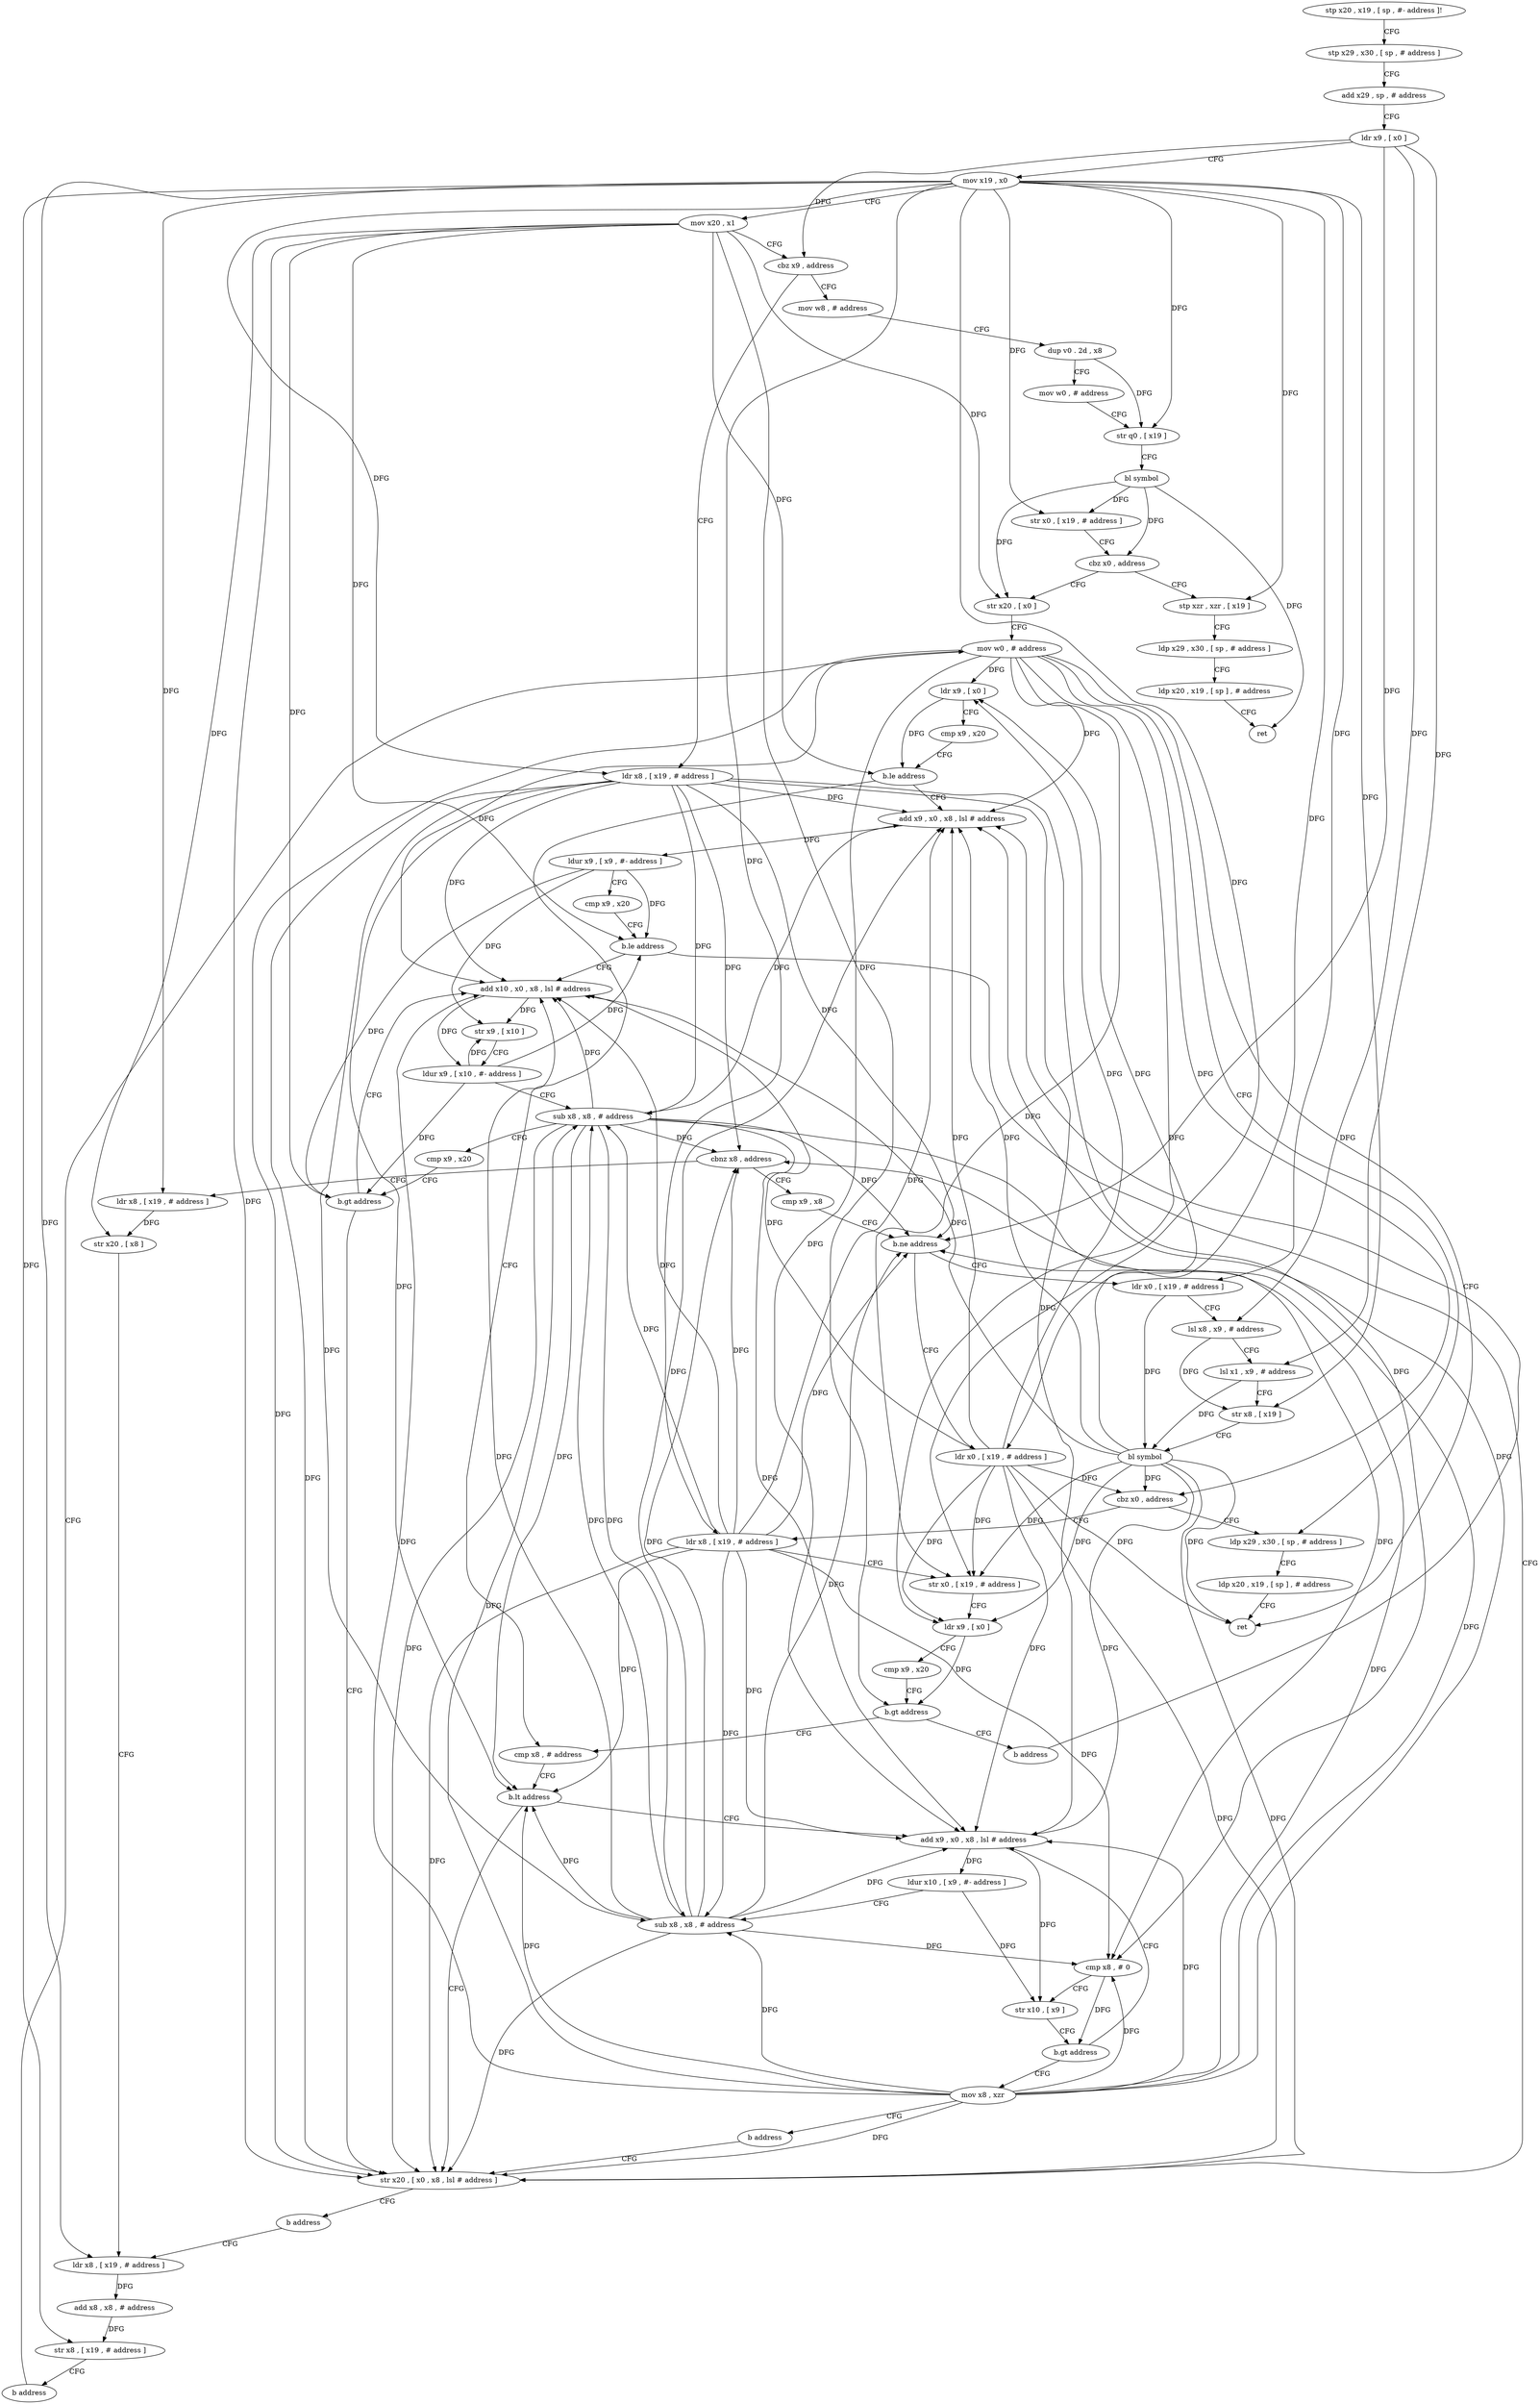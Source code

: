 digraph "func" {
"4258764" [label = "stp x20 , x19 , [ sp , #- address ]!" ]
"4258768" [label = "stp x29 , x30 , [ sp , # address ]" ]
"4258772" [label = "add x29 , sp , # address" ]
"4258776" [label = "ldr x9 , [ x0 ]" ]
"4258780" [label = "mov x19 , x0" ]
"4258784" [label = "mov x20 , x1" ]
"4258788" [label = "cbz x9 , address" ]
"4258824" [label = "mov w8 , # address" ]
"4258792" [label = "ldr x8 , [ x19 , # address ]" ]
"4258828" [label = "dup v0 . 2d , x8" ]
"4258832" [label = "mov w0 , # address" ]
"4258836" [label = "str q0 , [ x19 ]" ]
"4258840" [label = "bl symbol" ]
"4258844" [label = "str x0 , [ x19 , # address ]" ]
"4258848" [label = "cbz x0 , address" ]
"4258928" [label = "stp xzr , xzr , [ x19 ]" ]
"4258852" [label = "str x20 , [ x0 ]" ]
"4258796" [label = "cbnz x8 , address" ]
"4258872" [label = "cmp x9 , x8" ]
"4258800" [label = "ldr x8 , [ x19 , # address ]" ]
"4258932" [label = "ldp x29 , x30 , [ sp , # address ]" ]
"4258936" [label = "ldp x20 , x19 , [ sp ] , # address" ]
"4258940" [label = "ret" ]
"4258856" [label = "mov w0 , # address" ]
"4258876" [label = "b.ne address" ]
"4258944" [label = "ldr x0 , [ x19 , # address ]" ]
"4258880" [label = "ldr x0 , [ x19 , # address ]" ]
"4258804" [label = "str x20 , [ x8 ]" ]
"4258808" [label = "ldr x8 , [ x19 , # address ]" ]
"4258948" [label = "ldr x9 , [ x0 ]" ]
"4258952" [label = "cmp x9 , x20" ]
"4258956" [label = "b.le address" ]
"4259000" [label = "add x9 , x0 , x8 , lsl # address" ]
"4258960" [label = "cmp x8 , # address" ]
"4258884" [label = "lsl x8 , x9 , # address" ]
"4258888" [label = "lsl x1 , x9 , # address" ]
"4258892" [label = "str x8 , [ x19 ]" ]
"4258896" [label = "bl symbol" ]
"4258900" [label = "cbz x0 , address" ]
"4258860" [label = "ldp x29 , x30 , [ sp , # address ]" ]
"4258904" [label = "ldr x8 , [ x19 , # address ]" ]
"4259004" [label = "ldur x9 , [ x9 , #- address ]" ]
"4259008" [label = "cmp x9 , x20" ]
"4259012" [label = "b.le address" ]
"4259040" [label = "str x20 , [ x0 , x8 , lsl # address ]" ]
"4259016" [label = "add x10 , x0 , x8 , lsl # address" ]
"4258964" [label = "b.lt address" ]
"4258968" [label = "add x9 , x0 , x8 , lsl # address" ]
"4258864" [label = "ldp x20 , x19 , [ sp ] , # address" ]
"4258868" [label = "ret" ]
"4258908" [label = "str x0 , [ x19 , # address ]" ]
"4258912" [label = "ldr x9 , [ x0 ]" ]
"4258916" [label = "cmp x9 , x20" ]
"4258920" [label = "b.gt address" ]
"4258924" [label = "b address" ]
"4259044" [label = "b address" ]
"4259020" [label = "str x9 , [ x10 ]" ]
"4259024" [label = "ldur x9 , [ x10 , #- address ]" ]
"4259028" [label = "sub x8 , x8 , # address" ]
"4259032" [label = "cmp x9 , x20" ]
"4259036" [label = "b.gt address" ]
"4258972" [label = "ldur x10 , [ x9 , #- address ]" ]
"4258976" [label = "sub x8 , x8 , # address" ]
"4258980" [label = "cmp x8 , # 0" ]
"4258984" [label = "str x10 , [ x9 ]" ]
"4258988" [label = "b.gt address" ]
"4258992" [label = "mov x8 , xzr" ]
"4258812" [label = "add x8 , x8 , # address" ]
"4258816" [label = "str x8 , [ x19 , # address ]" ]
"4258820" [label = "b address" ]
"4258996" [label = "b address" ]
"4258764" -> "4258768" [ label = "CFG" ]
"4258768" -> "4258772" [ label = "CFG" ]
"4258772" -> "4258776" [ label = "CFG" ]
"4258776" -> "4258780" [ label = "CFG" ]
"4258776" -> "4258788" [ label = "DFG" ]
"4258776" -> "4258876" [ label = "DFG" ]
"4258776" -> "4258884" [ label = "DFG" ]
"4258776" -> "4258888" [ label = "DFG" ]
"4258780" -> "4258784" [ label = "CFG" ]
"4258780" -> "4258836" [ label = "DFG" ]
"4258780" -> "4258844" [ label = "DFG" ]
"4258780" -> "4258792" [ label = "DFG" ]
"4258780" -> "4258928" [ label = "DFG" ]
"4258780" -> "4258800" [ label = "DFG" ]
"4258780" -> "4258944" [ label = "DFG" ]
"4258780" -> "4258880" [ label = "DFG" ]
"4258780" -> "4258892" [ label = "DFG" ]
"4258780" -> "4258808" [ label = "DFG" ]
"4258780" -> "4258816" [ label = "DFG" ]
"4258780" -> "4258904" [ label = "DFG" ]
"4258780" -> "4258908" [ label = "DFG" ]
"4258784" -> "4258788" [ label = "CFG" ]
"4258784" -> "4258852" [ label = "DFG" ]
"4258784" -> "4258804" [ label = "DFG" ]
"4258784" -> "4258956" [ label = "DFG" ]
"4258784" -> "4259012" [ label = "DFG" ]
"4258784" -> "4258920" [ label = "DFG" ]
"4258784" -> "4259040" [ label = "DFG" ]
"4258784" -> "4259036" [ label = "DFG" ]
"4258788" -> "4258824" [ label = "CFG" ]
"4258788" -> "4258792" [ label = "CFG" ]
"4258824" -> "4258828" [ label = "CFG" ]
"4258792" -> "4258796" [ label = "DFG" ]
"4258792" -> "4258876" [ label = "DFG" ]
"4258792" -> "4259000" [ label = "DFG" ]
"4258792" -> "4258964" [ label = "DFG" ]
"4258792" -> "4259040" [ label = "DFG" ]
"4258792" -> "4259016" [ label = "DFG" ]
"4258792" -> "4259028" [ label = "DFG" ]
"4258792" -> "4258968" [ label = "DFG" ]
"4258792" -> "4258976" [ label = "DFG" ]
"4258792" -> "4258980" [ label = "DFG" ]
"4258828" -> "4258832" [ label = "CFG" ]
"4258828" -> "4258836" [ label = "DFG" ]
"4258832" -> "4258836" [ label = "CFG" ]
"4258836" -> "4258840" [ label = "CFG" ]
"4258840" -> "4258844" [ label = "DFG" ]
"4258840" -> "4258848" [ label = "DFG" ]
"4258840" -> "4258940" [ label = "DFG" ]
"4258840" -> "4258852" [ label = "DFG" ]
"4258844" -> "4258848" [ label = "CFG" ]
"4258848" -> "4258928" [ label = "CFG" ]
"4258848" -> "4258852" [ label = "CFG" ]
"4258928" -> "4258932" [ label = "CFG" ]
"4258852" -> "4258856" [ label = "CFG" ]
"4258796" -> "4258872" [ label = "CFG" ]
"4258796" -> "4258800" [ label = "CFG" ]
"4258872" -> "4258876" [ label = "CFG" ]
"4258800" -> "4258804" [ label = "DFG" ]
"4258932" -> "4258936" [ label = "CFG" ]
"4258936" -> "4258940" [ label = "CFG" ]
"4258856" -> "4258860" [ label = "CFG" ]
"4258856" -> "4258948" [ label = "DFG" ]
"4258856" -> "4258900" [ label = "DFG" ]
"4258856" -> "4258868" [ label = "DFG" ]
"4258856" -> "4259000" [ label = "DFG" ]
"4258856" -> "4258908" [ label = "DFG" ]
"4258856" -> "4258912" [ label = "DFG" ]
"4258856" -> "4259040" [ label = "DFG" ]
"4258856" -> "4259016" [ label = "DFG" ]
"4258856" -> "4258968" [ label = "DFG" ]
"4258876" -> "4258944" [ label = "CFG" ]
"4258876" -> "4258880" [ label = "CFG" ]
"4258944" -> "4258948" [ label = "DFG" ]
"4258944" -> "4258900" [ label = "DFG" ]
"4258944" -> "4258868" [ label = "DFG" ]
"4258944" -> "4259000" [ label = "DFG" ]
"4258944" -> "4258908" [ label = "DFG" ]
"4258944" -> "4258912" [ label = "DFG" ]
"4258944" -> "4259040" [ label = "DFG" ]
"4258944" -> "4259016" [ label = "DFG" ]
"4258944" -> "4258968" [ label = "DFG" ]
"4258880" -> "4258884" [ label = "CFG" ]
"4258880" -> "4258896" [ label = "DFG" ]
"4258804" -> "4258808" [ label = "CFG" ]
"4258808" -> "4258812" [ label = "DFG" ]
"4258948" -> "4258952" [ label = "CFG" ]
"4258948" -> "4258956" [ label = "DFG" ]
"4258952" -> "4258956" [ label = "CFG" ]
"4258956" -> "4259000" [ label = "CFG" ]
"4258956" -> "4258960" [ label = "CFG" ]
"4259000" -> "4259004" [ label = "DFG" ]
"4258960" -> "4258964" [ label = "CFG" ]
"4258884" -> "4258888" [ label = "CFG" ]
"4258884" -> "4258892" [ label = "DFG" ]
"4258888" -> "4258892" [ label = "CFG" ]
"4258888" -> "4258896" [ label = "DFG" ]
"4258892" -> "4258896" [ label = "CFG" ]
"4258896" -> "4258900" [ label = "DFG" ]
"4258896" -> "4258948" [ label = "DFG" ]
"4258896" -> "4258868" [ label = "DFG" ]
"4258896" -> "4259000" [ label = "DFG" ]
"4258896" -> "4258908" [ label = "DFG" ]
"4258896" -> "4258912" [ label = "DFG" ]
"4258896" -> "4259040" [ label = "DFG" ]
"4258896" -> "4259016" [ label = "DFG" ]
"4258896" -> "4258968" [ label = "DFG" ]
"4258900" -> "4258860" [ label = "CFG" ]
"4258900" -> "4258904" [ label = "CFG" ]
"4258860" -> "4258864" [ label = "CFG" ]
"4258904" -> "4258908" [ label = "CFG" ]
"4258904" -> "4258796" [ label = "DFG" ]
"4258904" -> "4258876" [ label = "DFG" ]
"4258904" -> "4259000" [ label = "DFG" ]
"4258904" -> "4258964" [ label = "DFG" ]
"4258904" -> "4259040" [ label = "DFG" ]
"4258904" -> "4259016" [ label = "DFG" ]
"4258904" -> "4259028" [ label = "DFG" ]
"4258904" -> "4258968" [ label = "DFG" ]
"4258904" -> "4258976" [ label = "DFG" ]
"4258904" -> "4258980" [ label = "DFG" ]
"4259004" -> "4259008" [ label = "CFG" ]
"4259004" -> "4259012" [ label = "DFG" ]
"4259004" -> "4259020" [ label = "DFG" ]
"4259004" -> "4259036" [ label = "DFG" ]
"4259008" -> "4259012" [ label = "CFG" ]
"4259012" -> "4259040" [ label = "CFG" ]
"4259012" -> "4259016" [ label = "CFG" ]
"4259040" -> "4259044" [ label = "CFG" ]
"4259016" -> "4259020" [ label = "DFG" ]
"4259016" -> "4259024" [ label = "DFG" ]
"4258964" -> "4259040" [ label = "CFG" ]
"4258964" -> "4258968" [ label = "CFG" ]
"4258968" -> "4258972" [ label = "DFG" ]
"4258968" -> "4258984" [ label = "DFG" ]
"4258864" -> "4258868" [ label = "CFG" ]
"4258908" -> "4258912" [ label = "CFG" ]
"4258912" -> "4258916" [ label = "CFG" ]
"4258912" -> "4258920" [ label = "DFG" ]
"4258916" -> "4258920" [ label = "CFG" ]
"4258920" -> "4258960" [ label = "CFG" ]
"4258920" -> "4258924" [ label = "CFG" ]
"4258924" -> "4259000" [ label = "CFG" ]
"4259044" -> "4258808" [ label = "CFG" ]
"4259020" -> "4259024" [ label = "CFG" ]
"4259024" -> "4259028" [ label = "CFG" ]
"4259024" -> "4259020" [ label = "DFG" ]
"4259024" -> "4259012" [ label = "DFG" ]
"4259024" -> "4259036" [ label = "DFG" ]
"4259028" -> "4259032" [ label = "CFG" ]
"4259028" -> "4258796" [ label = "DFG" ]
"4259028" -> "4258876" [ label = "DFG" ]
"4259028" -> "4259000" [ label = "DFG" ]
"4259028" -> "4258964" [ label = "DFG" ]
"4259028" -> "4259016" [ label = "DFG" ]
"4259028" -> "4259040" [ label = "DFG" ]
"4259028" -> "4258968" [ label = "DFG" ]
"4259028" -> "4258976" [ label = "DFG" ]
"4259028" -> "4258980" [ label = "DFG" ]
"4259032" -> "4259036" [ label = "CFG" ]
"4259036" -> "4259016" [ label = "CFG" ]
"4259036" -> "4259040" [ label = "CFG" ]
"4258972" -> "4258976" [ label = "CFG" ]
"4258972" -> "4258984" [ label = "DFG" ]
"4258976" -> "4258980" [ label = "DFG" ]
"4258976" -> "4258796" [ label = "DFG" ]
"4258976" -> "4258876" [ label = "DFG" ]
"4258976" -> "4259000" [ label = "DFG" ]
"4258976" -> "4258964" [ label = "DFG" ]
"4258976" -> "4259016" [ label = "DFG" ]
"4258976" -> "4259028" [ label = "DFG" ]
"4258976" -> "4258968" [ label = "DFG" ]
"4258976" -> "4259040" [ label = "DFG" ]
"4258980" -> "4258984" [ label = "CFG" ]
"4258980" -> "4258988" [ label = "DFG" ]
"4258984" -> "4258988" [ label = "CFG" ]
"4258988" -> "4258968" [ label = "CFG" ]
"4258988" -> "4258992" [ label = "CFG" ]
"4258992" -> "4258996" [ label = "CFG" ]
"4258992" -> "4258796" [ label = "DFG" ]
"4258992" -> "4258876" [ label = "DFG" ]
"4258992" -> "4259000" [ label = "DFG" ]
"4258992" -> "4258964" [ label = "DFG" ]
"4258992" -> "4259016" [ label = "DFG" ]
"4258992" -> "4259028" [ label = "DFG" ]
"4258992" -> "4258968" [ label = "DFG" ]
"4258992" -> "4258976" [ label = "DFG" ]
"4258992" -> "4258980" [ label = "DFG" ]
"4258992" -> "4259040" [ label = "DFG" ]
"4258812" -> "4258816" [ label = "DFG" ]
"4258816" -> "4258820" [ label = "CFG" ]
"4258820" -> "4258856" [ label = "CFG" ]
"4258996" -> "4259040" [ label = "CFG" ]
}
